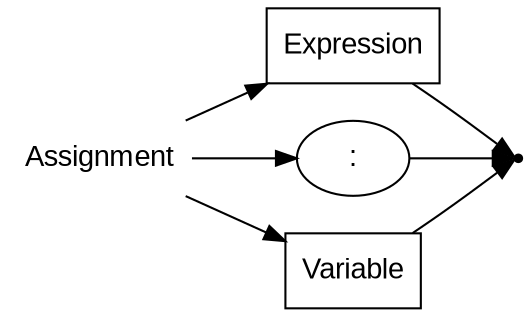 digraph ASSIGNMENT {
  rankdir=LR;
  node [fontname="Arial"];
  start [label="Assignment" shape=plaintext];
  end [label="" shape=point];
  A [label="Expression" shape=box];
  B [label=":" shape=oval];
  C [label="Variable" shape=box];
  start -> C;
  start -> B;
  start -> A;
  A -> end;
  B -> end;
  C -> end;
}